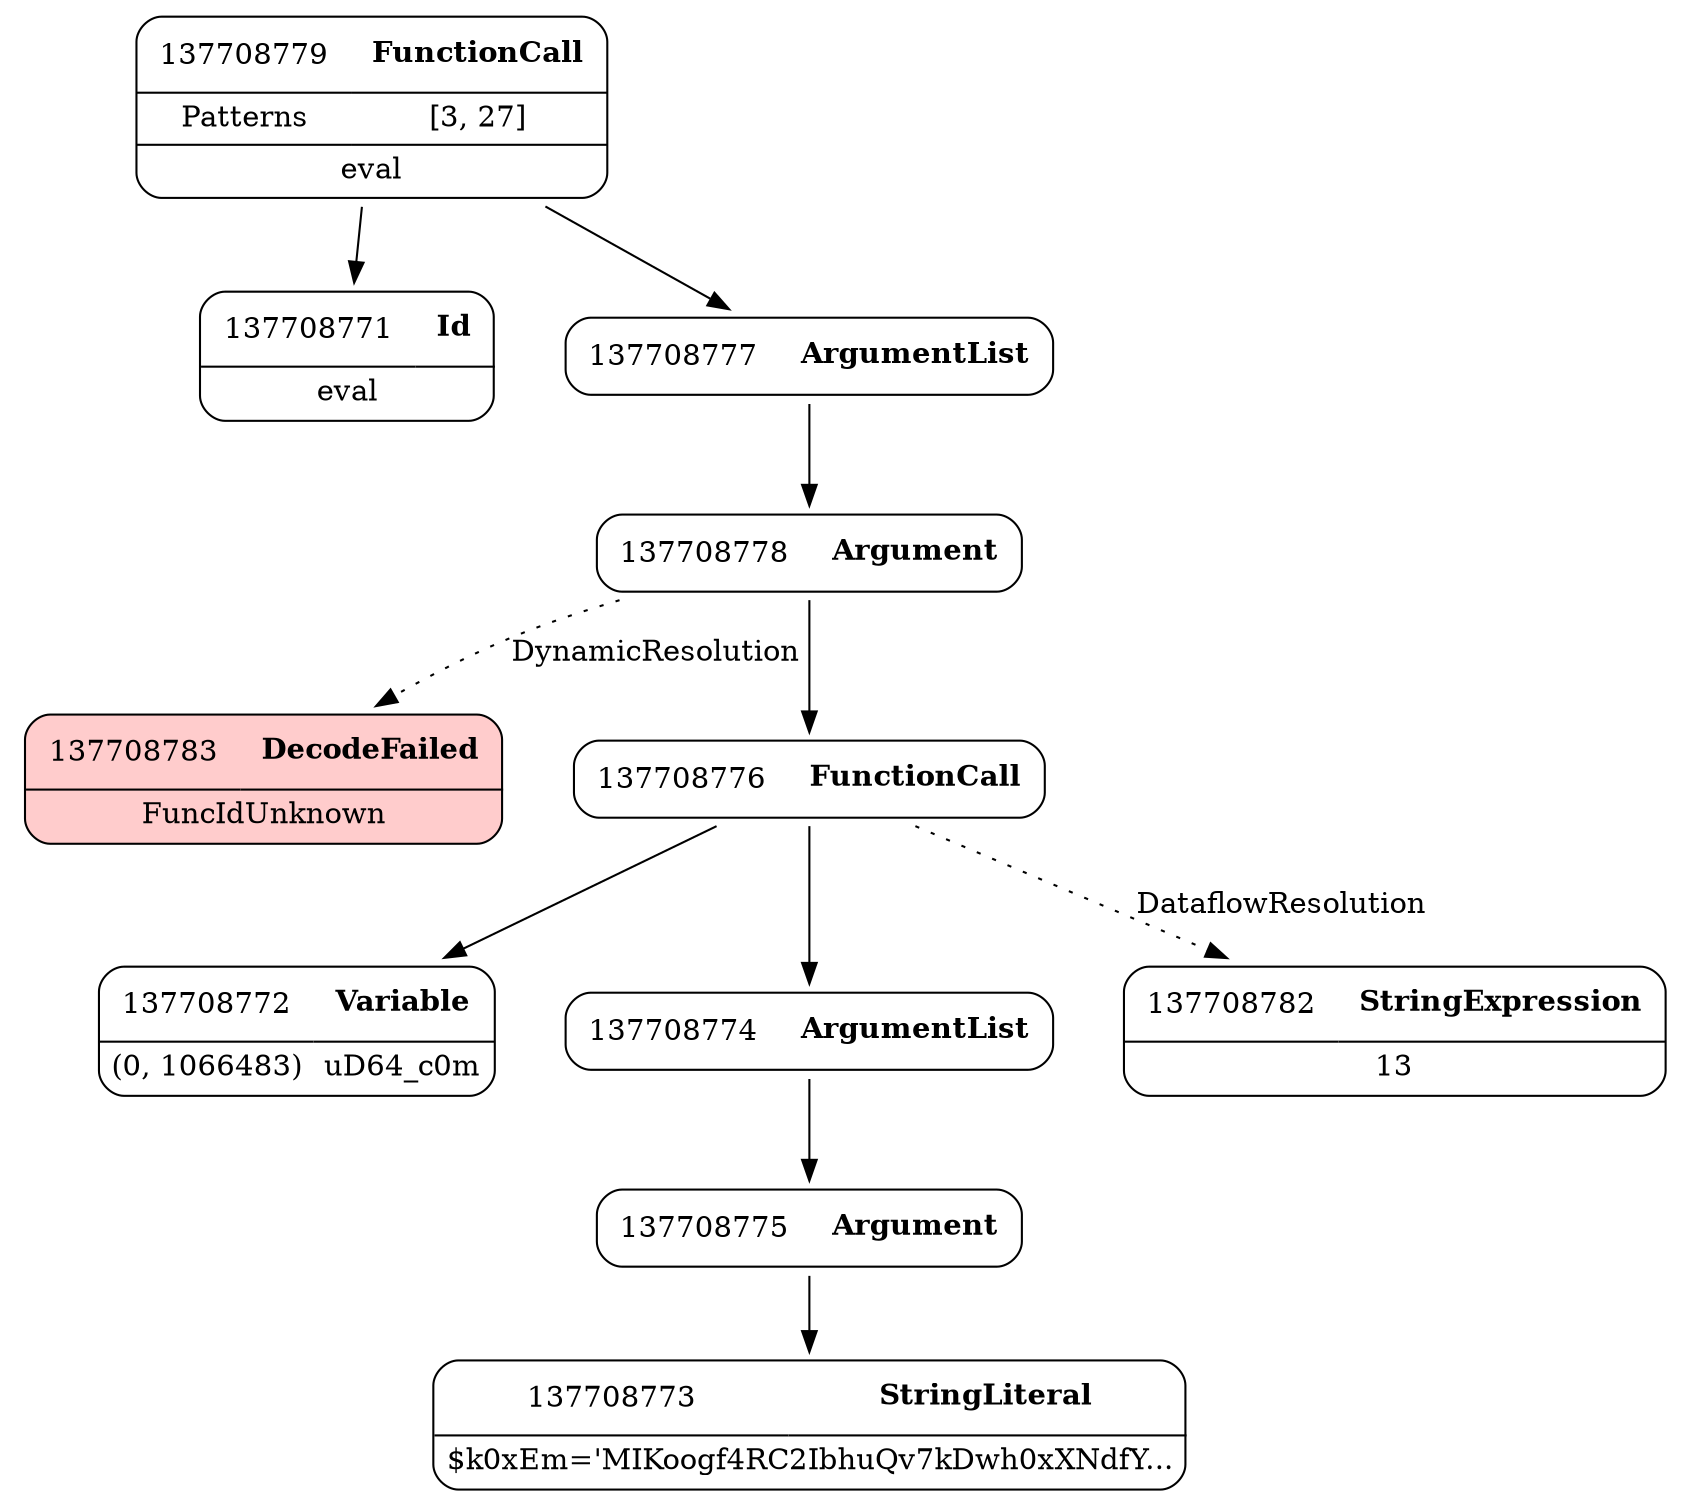 digraph ast {
node [shape=none];
137708773 [label=<<TABLE border='1' cellspacing='0' cellpadding='10' style='rounded' ><TR><TD border='0'>137708773</TD><TD border='0'><B>StringLiteral</B></TD></TR><HR/><TR><TD border='0' cellpadding='5' colspan='2'>$k0xEm='MIKoogf4RC2IbhuQv7kDwh0xXNdfY...</TD></TR></TABLE>>];
137708772 [label=<<TABLE border='1' cellspacing='0' cellpadding='10' style='rounded' ><TR><TD border='0'>137708772</TD><TD border='0'><B>Variable</B></TD></TR><HR/><TR><TD border='0' cellpadding='5'>(0, 1066483)</TD><TD border='0' cellpadding='5'>uD64_c0m</TD></TR></TABLE>>];
137708775 [label=<<TABLE border='1' cellspacing='0' cellpadding='10' style='rounded' ><TR><TD border='0'>137708775</TD><TD border='0'><B>Argument</B></TD></TR></TABLE>>];
137708775 -> 137708773 [weight=2];
137708774 [label=<<TABLE border='1' cellspacing='0' cellpadding='10' style='rounded' ><TR><TD border='0'>137708774</TD><TD border='0'><B>ArgumentList</B></TD></TR></TABLE>>];
137708774 -> 137708775 [weight=2];
137708771 [label=<<TABLE border='1' cellspacing='0' cellpadding='10' style='rounded' ><TR><TD border='0'>137708771</TD><TD border='0'><B>Id</B></TD></TR><HR/><TR><TD border='0' cellpadding='5' colspan='2'>eval</TD></TR></TABLE>>];
137708783 [label=<<TABLE border='1' cellspacing='0' cellpadding='10' style='rounded' bgcolor='#FFCCCC' ><TR><TD border='0'>137708783</TD><TD border='0'><B>DecodeFailed</B></TD></TR><HR/><TR><TD border='0' cellpadding='5' colspan='2'>FuncIdUnknown</TD></TR></TABLE>>];
137708782 [label=<<TABLE border='1' cellspacing='0' cellpadding='10' style='rounded' ><TR><TD border='0'>137708782</TD><TD border='0'><B>StringExpression</B></TD></TR><HR/><TR><TD border='0' cellpadding='5' colspan='2'>13</TD></TR></TABLE>>];
137708777 [label=<<TABLE border='1' cellspacing='0' cellpadding='10' style='rounded' ><TR><TD border='0'>137708777</TD><TD border='0'><B>ArgumentList</B></TD></TR></TABLE>>];
137708777 -> 137708778 [weight=2];
137708776 [label=<<TABLE border='1' cellspacing='0' cellpadding='10' style='rounded' ><TR><TD border='0'>137708776</TD><TD border='0'><B>FunctionCall</B></TD></TR></TABLE>>];
137708776 -> 137708772 [weight=2];
137708776 -> 137708774 [weight=2];
137708776 -> 137708782 [style=dotted,label=DataflowResolution];
137708779 [label=<<TABLE border='1' cellspacing='0' cellpadding='10' style='rounded' ><TR><TD border='0'>137708779</TD><TD border='0'><B>FunctionCall</B></TD></TR><HR/><TR><TD border='0' cellpadding='5'>Patterns</TD><TD border='0' cellpadding='5'>[3, 27]</TD></TR><HR/><TR><TD border='0' cellpadding='5' colspan='2'>eval</TD></TR></TABLE>>];
137708779 -> 137708771 [weight=2];
137708779 -> 137708777 [weight=2];
137708778 [label=<<TABLE border='1' cellspacing='0' cellpadding='10' style='rounded' ><TR><TD border='0'>137708778</TD><TD border='0'><B>Argument</B></TD></TR></TABLE>>];
137708778 -> 137708776 [weight=2];
137708778 -> 137708783 [style=dotted,label=DynamicResolution];
}
